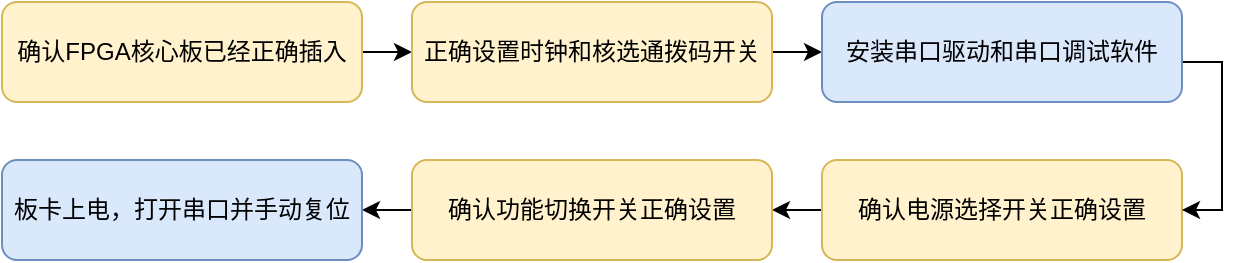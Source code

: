 <mxfile version="22.1.4" type="device">
  <diagram name="第 1 页" id="vFsQ0rteIm3TUEzYmUzV">
    <mxGraphModel dx="679" dy="374" grid="1" gridSize="10" guides="1" tooltips="1" connect="1" arrows="1" fold="1" page="1" pageScale="1" pageWidth="1920" pageHeight="1200" math="0" shadow="0">
      <root>
        <mxCell id="0" />
        <mxCell id="1" parent="0" />
        <mxCell id="nn2LZSgIvj9Dru7fc94c-7" style="edgeStyle=orthogonalEdgeStyle;rounded=0;orthogonalLoop=1;jettySize=auto;html=1;exitX=1;exitY=0.5;exitDx=0;exitDy=0;entryX=0;entryY=0.5;entryDx=0;entryDy=0;" parent="1" source="nn2LZSgIvj9Dru7fc94c-1" target="nn2LZSgIvj9Dru7fc94c-2" edge="1">
          <mxGeometry relative="1" as="geometry" />
        </mxCell>
        <mxCell id="nn2LZSgIvj9Dru7fc94c-1" value="确认FPGA核心板已经正确插入" style="rounded=1;whiteSpace=wrap;html=1;fillColor=#fff2cc;strokeColor=#d6b656;" parent="1" vertex="1">
          <mxGeometry x="320" y="270" width="180" height="50" as="geometry" />
        </mxCell>
        <mxCell id="nn2LZSgIvj9Dru7fc94c-8" style="edgeStyle=orthogonalEdgeStyle;rounded=0;orthogonalLoop=1;jettySize=auto;html=1;entryX=0;entryY=0.5;entryDx=0;entryDy=0;" parent="1" source="nn2LZSgIvj9Dru7fc94c-2" target="nn2LZSgIvj9Dru7fc94c-4" edge="1">
          <mxGeometry relative="1" as="geometry" />
        </mxCell>
        <mxCell id="nn2LZSgIvj9Dru7fc94c-2" value="正确设置时钟和核选通拨码开关" style="rounded=1;whiteSpace=wrap;html=1;fillColor=#fff2cc;strokeColor=#d6b656;" parent="1" vertex="1">
          <mxGeometry x="525" y="270" width="180" height="50" as="geometry" />
        </mxCell>
        <mxCell id="nn2LZSgIvj9Dru7fc94c-10" style="edgeStyle=orthogonalEdgeStyle;rounded=0;orthogonalLoop=1;jettySize=auto;html=1;exitX=0;exitY=0.5;exitDx=0;exitDy=0;entryX=1;entryY=0.5;entryDx=0;entryDy=0;" parent="1" source="nn2LZSgIvj9Dru7fc94c-3" target="nn2LZSgIvj9Dru7fc94c-5" edge="1">
          <mxGeometry relative="1" as="geometry" />
        </mxCell>
        <mxCell id="nn2LZSgIvj9Dru7fc94c-3" value="确认电源选择开关正确设置" style="rounded=1;whiteSpace=wrap;html=1;fillColor=#fff2cc;strokeColor=#d6b656;" parent="1" vertex="1">
          <mxGeometry x="730" y="349" width="180" height="50" as="geometry" />
        </mxCell>
        <mxCell id="nn2LZSgIvj9Dru7fc94c-9" style="edgeStyle=orthogonalEdgeStyle;rounded=0;orthogonalLoop=1;jettySize=auto;html=1;entryX=1;entryY=0.5;entryDx=0;entryDy=0;" parent="1" source="nn2LZSgIvj9Dru7fc94c-4" target="nn2LZSgIvj9Dru7fc94c-3" edge="1">
          <mxGeometry relative="1" as="geometry">
            <Array as="points">
              <mxPoint x="930" y="300" />
              <mxPoint x="930" y="374" />
            </Array>
          </mxGeometry>
        </mxCell>
        <mxCell id="nn2LZSgIvj9Dru7fc94c-4" value="安装串口驱动和串口调试软件" style="rounded=1;whiteSpace=wrap;html=1;fillColor=#dae8fc;strokeColor=#6c8ebf;" parent="1" vertex="1">
          <mxGeometry x="730" y="270" width="180" height="50" as="geometry" />
        </mxCell>
        <mxCell id="nn2LZSgIvj9Dru7fc94c-11" style="edgeStyle=orthogonalEdgeStyle;rounded=0;orthogonalLoop=1;jettySize=auto;html=1;exitX=0;exitY=0.5;exitDx=0;exitDy=0;entryX=1;entryY=0.5;entryDx=0;entryDy=0;" parent="1" source="nn2LZSgIvj9Dru7fc94c-5" target="nn2LZSgIvj9Dru7fc94c-6" edge="1">
          <mxGeometry relative="1" as="geometry" />
        </mxCell>
        <mxCell id="nn2LZSgIvj9Dru7fc94c-5" value="确认功能切换开关正确设置" style="rounded=1;whiteSpace=wrap;html=1;fillColor=#fff2cc;strokeColor=#d6b656;" parent="1" vertex="1">
          <mxGeometry x="525" y="349" width="180" height="50" as="geometry" />
        </mxCell>
        <mxCell id="nn2LZSgIvj9Dru7fc94c-6" value="板卡上电，打开串口并手动复位" style="rounded=1;whiteSpace=wrap;html=1;fillColor=#dae8fc;strokeColor=#6c8ebf;" parent="1" vertex="1">
          <mxGeometry x="320" y="349" width="180" height="50" as="geometry" />
        </mxCell>
      </root>
    </mxGraphModel>
  </diagram>
</mxfile>
